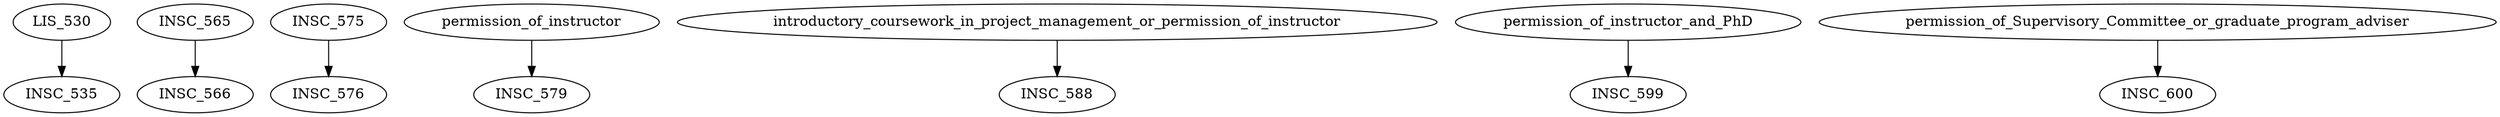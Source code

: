 digraph G {
    edge [color=black];
    LIS_530 -> INSC_535;
    edge [color=black];
    INSC_565 -> INSC_566;
    edge [color=black];
    INSC_575 -> INSC_576;
    edge [color=black];
    permission_of_instructor -> INSC_579;
    edge [color=black];
    introductory_coursework_in_project_management_or_permission_of_instructor -> INSC_588;
    edge [color=black];
    permission_of_instructor_and_PhD -> INSC_599;
    edge [color=black];
    permission_of_Supervisory_Committee_or_graduate_program_adviser -> INSC_600;
}
